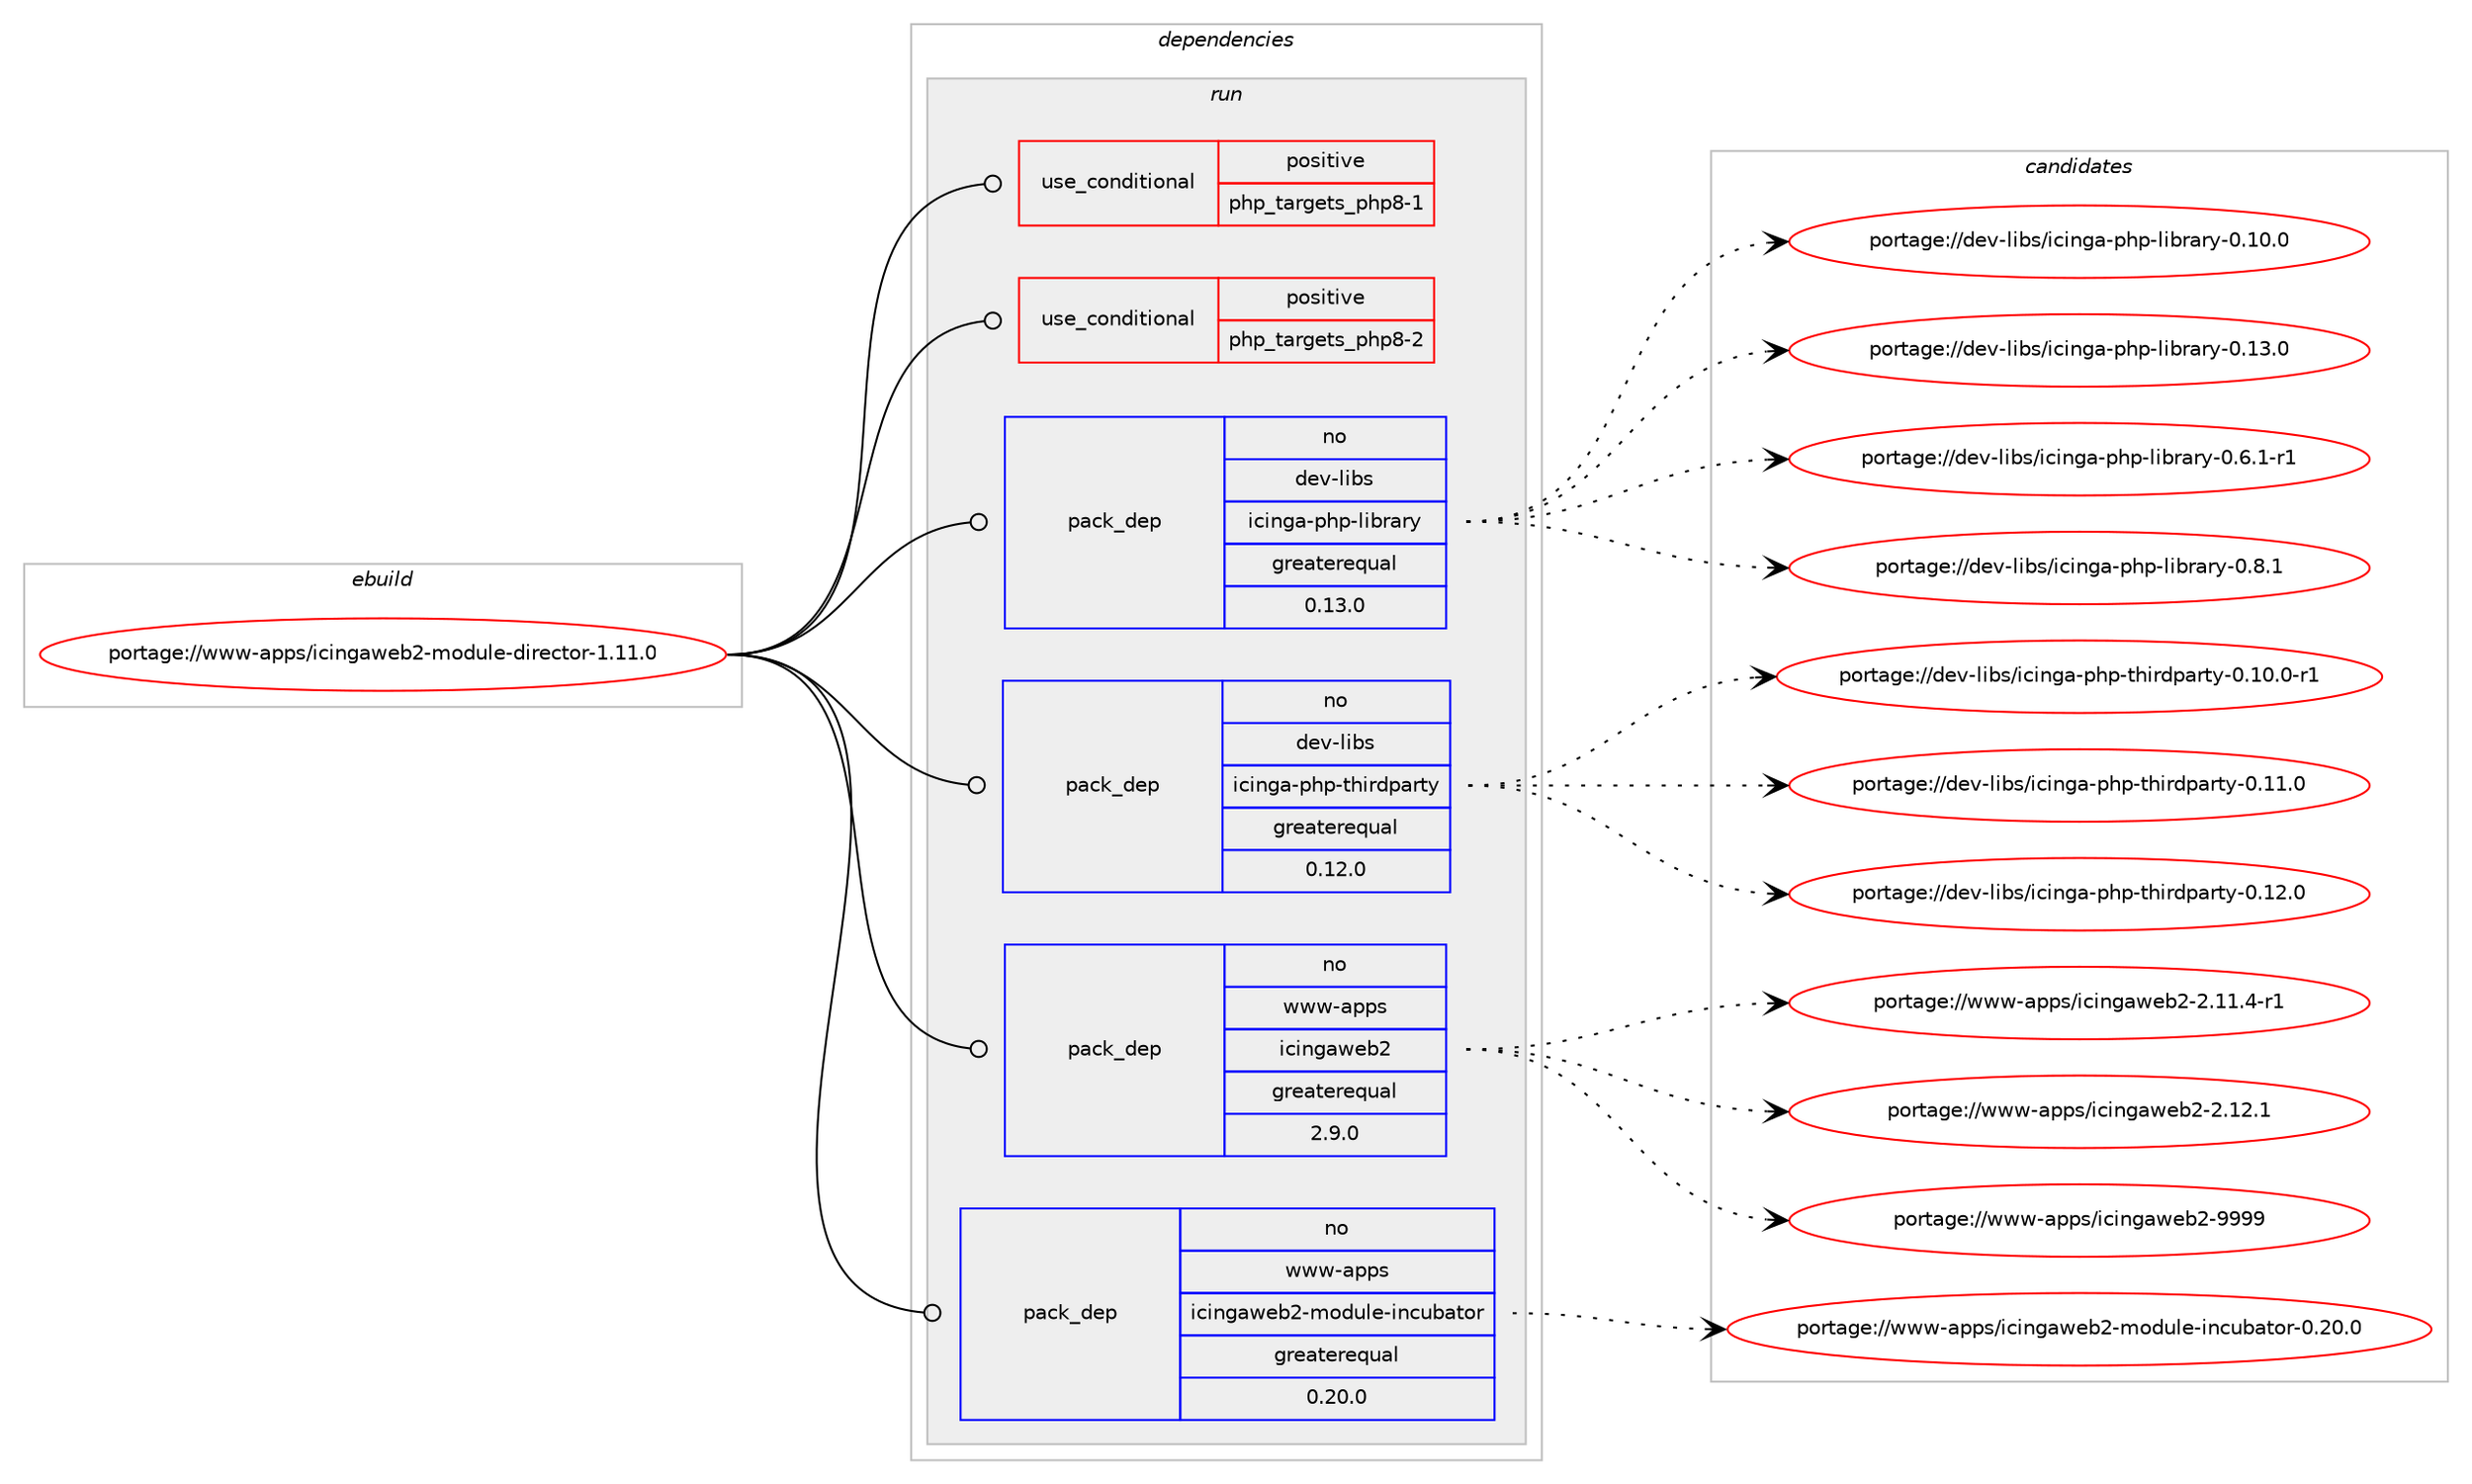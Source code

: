 digraph prolog {

# *************
# Graph options
# *************

newrank=true;
concentrate=true;
compound=true;
graph [rankdir=LR,fontname=Helvetica,fontsize=10,ranksep=1.5];#, ranksep=2.5, nodesep=0.2];
edge  [arrowhead=vee];
node  [fontname=Helvetica,fontsize=10];

# **********
# The ebuild
# **********

subgraph cluster_leftcol {
color=gray;
rank=same;
label=<<i>ebuild</i>>;
id [label="portage://www-apps/icingaweb2-module-director-1.11.0", color=red, width=4, href="../www-apps/icingaweb2-module-director-1.11.0.svg"];
}

# ****************
# The dependencies
# ****************

subgraph cluster_midcol {
color=gray;
label=<<i>dependencies</i>>;
subgraph cluster_compile {
fillcolor="#eeeeee";
style=filled;
label=<<i>compile</i>>;
# *** BEGIN UNKNOWN DEPENDENCY TYPE (TODO) ***
# id -> package_dependency(portage://www-apps/icingaweb2-module-director-1.11.0,install,no,acct-group,icingaweb2,none,[,,],[],[])
# *** END UNKNOWN DEPENDENCY TYPE (TODO) ***

# *** BEGIN UNKNOWN DEPENDENCY TYPE (TODO) ***
# id -> package_dependency(portage://www-apps/icingaweb2-module-director-1.11.0,install,no,acct-user,icingadirector,none,[,,],[],[])
# *** END UNKNOWN DEPENDENCY TYPE (TODO) ***

}
subgraph cluster_compileandrun {
fillcolor="#eeeeee";
style=filled;
label=<<i>compile and run</i>>;
}
subgraph cluster_run {
fillcolor="#eeeeee";
style=filled;
label=<<i>run</i>>;
subgraph cond11737 {
dependency16883 [label=<<TABLE BORDER="0" CELLBORDER="1" CELLSPACING="0" CELLPADDING="4"><TR><TD ROWSPAN="3" CELLPADDING="10">use_conditional</TD></TR><TR><TD>positive</TD></TR><TR><TD>php_targets_php8-1</TD></TR></TABLE>>, shape=none, color=red];
# *** BEGIN UNKNOWN DEPENDENCY TYPE (TODO) ***
# dependency16883 -> package_dependency(portage://www-apps/icingaweb2-module-director-1.11.0,run,no,dev-lang,php,none,[,,],[slot(8.1)],[use(enable(curl),none),use(enable(iconv),none),use(enable(pcntl),none),use(enable(posix),none),use(enable(sockets),none)])
# *** END UNKNOWN DEPENDENCY TYPE (TODO) ***

}
id:e -> dependency16883:w [weight=20,style="solid",arrowhead="odot"];
subgraph cond11738 {
dependency16884 [label=<<TABLE BORDER="0" CELLBORDER="1" CELLSPACING="0" CELLPADDING="4"><TR><TD ROWSPAN="3" CELLPADDING="10">use_conditional</TD></TR><TR><TD>positive</TD></TR><TR><TD>php_targets_php8-2</TD></TR></TABLE>>, shape=none, color=red];
# *** BEGIN UNKNOWN DEPENDENCY TYPE (TODO) ***
# dependency16884 -> package_dependency(portage://www-apps/icingaweb2-module-director-1.11.0,run,no,dev-lang,php,none,[,,],[slot(8.2)],[use(enable(curl),none),use(enable(iconv),none),use(enable(pcntl),none),use(enable(posix),none),use(enable(sockets),none)])
# *** END UNKNOWN DEPENDENCY TYPE (TODO) ***

}
id:e -> dependency16884:w [weight=20,style="solid",arrowhead="odot"];
# *** BEGIN UNKNOWN DEPENDENCY TYPE (TODO) ***
# id -> package_dependency(portage://www-apps/icingaweb2-module-director-1.11.0,run,no,acct-group,icingaweb2,none,[,,],[],[])
# *** END UNKNOWN DEPENDENCY TYPE (TODO) ***

# *** BEGIN UNKNOWN DEPENDENCY TYPE (TODO) ***
# id -> package_dependency(portage://www-apps/icingaweb2-module-director-1.11.0,run,no,acct-user,icingadirector,none,[,,],[],[])
# *** END UNKNOWN DEPENDENCY TYPE (TODO) ***

subgraph pack4937 {
dependency16885 [label=<<TABLE BORDER="0" CELLBORDER="1" CELLSPACING="0" CELLPADDING="4" WIDTH="220"><TR><TD ROWSPAN="6" CELLPADDING="30">pack_dep</TD></TR><TR><TD WIDTH="110">no</TD></TR><TR><TD>dev-libs</TD></TR><TR><TD>icinga-php-library</TD></TR><TR><TD>greaterequal</TD></TR><TR><TD>0.13.0</TD></TR></TABLE>>, shape=none, color=blue];
}
id:e -> dependency16885:w [weight=20,style="solid",arrowhead="odot"];
subgraph pack4938 {
dependency16886 [label=<<TABLE BORDER="0" CELLBORDER="1" CELLSPACING="0" CELLPADDING="4" WIDTH="220"><TR><TD ROWSPAN="6" CELLPADDING="30">pack_dep</TD></TR><TR><TD WIDTH="110">no</TD></TR><TR><TD>dev-libs</TD></TR><TR><TD>icinga-php-thirdparty</TD></TR><TR><TD>greaterequal</TD></TR><TR><TD>0.12.0</TD></TR></TABLE>>, shape=none, color=blue];
}
id:e -> dependency16886:w [weight=20,style="solid",arrowhead="odot"];
subgraph pack4939 {
dependency16887 [label=<<TABLE BORDER="0" CELLBORDER="1" CELLSPACING="0" CELLPADDING="4" WIDTH="220"><TR><TD ROWSPAN="6" CELLPADDING="30">pack_dep</TD></TR><TR><TD WIDTH="110">no</TD></TR><TR><TD>www-apps</TD></TR><TR><TD>icingaweb2</TD></TR><TR><TD>greaterequal</TD></TR><TR><TD>2.9.0</TD></TR></TABLE>>, shape=none, color=blue];
}
id:e -> dependency16887:w [weight=20,style="solid",arrowhead="odot"];
subgraph pack4940 {
dependency16888 [label=<<TABLE BORDER="0" CELLBORDER="1" CELLSPACING="0" CELLPADDING="4" WIDTH="220"><TR><TD ROWSPAN="6" CELLPADDING="30">pack_dep</TD></TR><TR><TD WIDTH="110">no</TD></TR><TR><TD>www-apps</TD></TR><TR><TD>icingaweb2-module-incubator</TD></TR><TR><TD>greaterequal</TD></TR><TR><TD>0.20.0</TD></TR></TABLE>>, shape=none, color=blue];
}
id:e -> dependency16888:w [weight=20,style="solid",arrowhead="odot"];
}
}

# **************
# The candidates
# **************

subgraph cluster_choices {
rank=same;
color=gray;
label=<<i>candidates</i>>;

subgraph choice4937 {
color=black;
nodesep=1;
choice10010111845108105981154710599105110103974511210411245108105981149711412145484649484648 [label="portage://dev-libs/icinga-php-library-0.10.0", color=red, width=4,href="../dev-libs/icinga-php-library-0.10.0.svg"];
choice10010111845108105981154710599105110103974511210411245108105981149711412145484649514648 [label="portage://dev-libs/icinga-php-library-0.13.0", color=red, width=4,href="../dev-libs/icinga-php-library-0.13.0.svg"];
choice1001011184510810598115471059910511010397451121041124510810598114971141214548465446494511449 [label="portage://dev-libs/icinga-php-library-0.6.1-r1", color=red, width=4,href="../dev-libs/icinga-php-library-0.6.1-r1.svg"];
choice100101118451081059811547105991051101039745112104112451081059811497114121454846564649 [label="portage://dev-libs/icinga-php-library-0.8.1", color=red, width=4,href="../dev-libs/icinga-php-library-0.8.1.svg"];
dependency16885:e -> choice10010111845108105981154710599105110103974511210411245108105981149711412145484649484648:w [style=dotted,weight="100"];
dependency16885:e -> choice10010111845108105981154710599105110103974511210411245108105981149711412145484649514648:w [style=dotted,weight="100"];
dependency16885:e -> choice1001011184510810598115471059910511010397451121041124510810598114971141214548465446494511449:w [style=dotted,weight="100"];
dependency16885:e -> choice100101118451081059811547105991051101039745112104112451081059811497114121454846564649:w [style=dotted,weight="100"];
}
subgraph choice4938 {
color=black;
nodesep=1;
choice1001011184510810598115471059910511010397451121041124511610410511410011297114116121454846494846484511449 [label="portage://dev-libs/icinga-php-thirdparty-0.10.0-r1", color=red, width=4,href="../dev-libs/icinga-php-thirdparty-0.10.0-r1.svg"];
choice100101118451081059811547105991051101039745112104112451161041051141001129711411612145484649494648 [label="portage://dev-libs/icinga-php-thirdparty-0.11.0", color=red, width=4,href="../dev-libs/icinga-php-thirdparty-0.11.0.svg"];
choice100101118451081059811547105991051101039745112104112451161041051141001129711411612145484649504648 [label="portage://dev-libs/icinga-php-thirdparty-0.12.0", color=red, width=4,href="../dev-libs/icinga-php-thirdparty-0.12.0.svg"];
dependency16886:e -> choice1001011184510810598115471059910511010397451121041124511610410511410011297114116121454846494846484511449:w [style=dotted,weight="100"];
dependency16886:e -> choice100101118451081059811547105991051101039745112104112451161041051141001129711411612145484649494648:w [style=dotted,weight="100"];
dependency16886:e -> choice100101118451081059811547105991051101039745112104112451161041051141001129711411612145484649504648:w [style=dotted,weight="100"];
}
subgraph choice4939 {
color=black;
nodesep=1;
choice11911911945971121121154710599105110103971191019850455046494946524511449 [label="portage://www-apps/icingaweb2-2.11.4-r1", color=red, width=4,href="../www-apps/icingaweb2-2.11.4-r1.svg"];
choice1191191194597112112115471059910511010397119101985045504649504649 [label="portage://www-apps/icingaweb2-2.12.1", color=red, width=4,href="../www-apps/icingaweb2-2.12.1.svg"];
choice119119119459711211211547105991051101039711910198504557575757 [label="portage://www-apps/icingaweb2-9999", color=red, width=4,href="../www-apps/icingaweb2-9999.svg"];
dependency16887:e -> choice11911911945971121121154710599105110103971191019850455046494946524511449:w [style=dotted,weight="100"];
dependency16887:e -> choice1191191194597112112115471059910511010397119101985045504649504649:w [style=dotted,weight="100"];
dependency16887:e -> choice119119119459711211211547105991051101039711910198504557575757:w [style=dotted,weight="100"];
}
subgraph choice4940 {
color=black;
nodesep=1;
choice11911911945971121121154710599105110103971191019850451091111001171081014510511099117989711611111445484650484648 [label="portage://www-apps/icingaweb2-module-incubator-0.20.0", color=red, width=4,href="../www-apps/icingaweb2-module-incubator-0.20.0.svg"];
dependency16888:e -> choice11911911945971121121154710599105110103971191019850451091111001171081014510511099117989711611111445484650484648:w [style=dotted,weight="100"];
}
}

}
